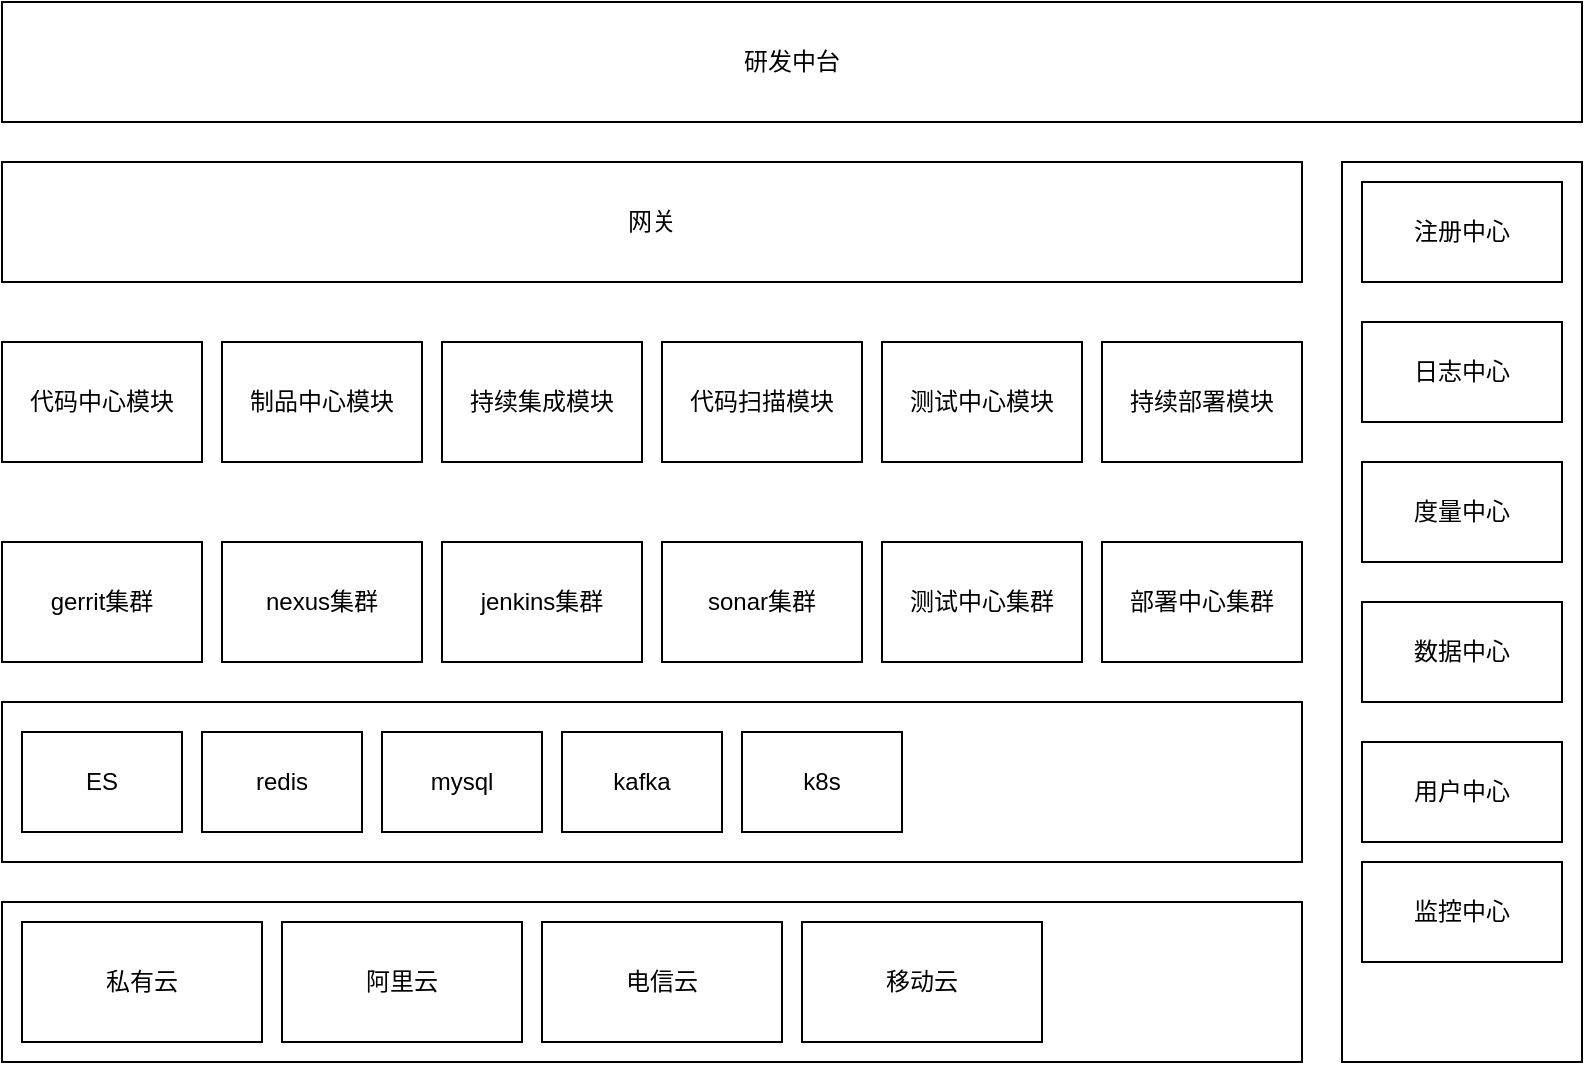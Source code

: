 <mxfile version="13.11.0" type="github">
  <diagram id="RYV5Dg4ML3ZZ4AlpleDK" name="Page-1">
    <mxGraphModel dx="946" dy="483" grid="1" gridSize="10" guides="1" tooltips="1" connect="1" arrows="1" fold="1" page="1" pageScale="1" pageWidth="827" pageHeight="1169" math="0" shadow="0">
      <root>
        <mxCell id="0" />
        <mxCell id="1" parent="0" />
        <mxCell id="wL_abTUQhFIqTPoKVArb-11" value="" style="rounded=0;whiteSpace=wrap;html=1;" vertex="1" parent="1">
          <mxGeometry x="740" y="170" width="120" height="450" as="geometry" />
        </mxCell>
        <mxCell id="wL_abTUQhFIqTPoKVArb-1" value="研发中台" style="rounded=0;whiteSpace=wrap;html=1;" vertex="1" parent="1">
          <mxGeometry x="70" y="90" width="790" height="60" as="geometry" />
        </mxCell>
        <mxCell id="wL_abTUQhFIqTPoKVArb-3" value="代码中心模块" style="rounded=0;whiteSpace=wrap;html=1;" vertex="1" parent="1">
          <mxGeometry x="70" y="260" width="100" height="60" as="geometry" />
        </mxCell>
        <mxCell id="wL_abTUQhFIqTPoKVArb-4" value="制品中心模块" style="rounded=0;whiteSpace=wrap;html=1;" vertex="1" parent="1">
          <mxGeometry x="180" y="260" width="100" height="60" as="geometry" />
        </mxCell>
        <mxCell id="wL_abTUQhFIqTPoKVArb-5" value="持续集成模块" style="rounded=0;whiteSpace=wrap;html=1;" vertex="1" parent="1">
          <mxGeometry x="290" y="260" width="100" height="60" as="geometry" />
        </mxCell>
        <mxCell id="wL_abTUQhFIqTPoKVArb-6" value="持续部署模块" style="rounded=0;whiteSpace=wrap;html=1;" vertex="1" parent="1">
          <mxGeometry x="620" y="260" width="100" height="60" as="geometry" />
        </mxCell>
        <mxCell id="wL_abTUQhFIqTPoKVArb-7" value="网关" style="rounded=0;whiteSpace=wrap;html=1;" vertex="1" parent="1">
          <mxGeometry x="70" y="170" width="650" height="60" as="geometry" />
        </mxCell>
        <mxCell id="wL_abTUQhFIqTPoKVArb-8" value="测试中心模块" style="rounded=0;whiteSpace=wrap;html=1;" vertex="1" parent="1">
          <mxGeometry x="510" y="260" width="100" height="60" as="geometry" />
        </mxCell>
        <mxCell id="wL_abTUQhFIqTPoKVArb-9" value="代码扫描模块" style="rounded=0;whiteSpace=wrap;html=1;" vertex="1" parent="1">
          <mxGeometry x="400" y="260" width="100" height="60" as="geometry" />
        </mxCell>
        <mxCell id="wL_abTUQhFIqTPoKVArb-10" value="注册中心" style="rounded=0;whiteSpace=wrap;html=1;" vertex="1" parent="1">
          <mxGeometry x="750" y="180" width="100" height="50" as="geometry" />
        </mxCell>
        <mxCell id="wL_abTUQhFIqTPoKVArb-12" value="" style="rounded=0;whiteSpace=wrap;html=1;" vertex="1" parent="1">
          <mxGeometry x="70" y="440" width="650" height="80" as="geometry" />
        </mxCell>
        <mxCell id="wL_abTUQhFIqTPoKVArb-13" value="ES" style="rounded=0;whiteSpace=wrap;html=1;" vertex="1" parent="1">
          <mxGeometry x="80" y="455" width="80" height="50" as="geometry" />
        </mxCell>
        <mxCell id="wL_abTUQhFIqTPoKVArb-14" value="redis" style="rounded=0;whiteSpace=wrap;html=1;" vertex="1" parent="1">
          <mxGeometry x="170" y="455" width="80" height="50" as="geometry" />
        </mxCell>
        <mxCell id="wL_abTUQhFIqTPoKVArb-15" value="mysql" style="rounded=0;whiteSpace=wrap;html=1;" vertex="1" parent="1">
          <mxGeometry x="260" y="455" width="80" height="50" as="geometry" />
        </mxCell>
        <mxCell id="wL_abTUQhFIqTPoKVArb-16" value="kafka" style="rounded=0;whiteSpace=wrap;html=1;" vertex="1" parent="1">
          <mxGeometry x="350" y="455" width="80" height="50" as="geometry" />
        </mxCell>
        <mxCell id="wL_abTUQhFIqTPoKVArb-17" value="k8s" style="rounded=0;whiteSpace=wrap;html=1;" vertex="1" parent="1">
          <mxGeometry x="440" y="455" width="80" height="50" as="geometry" />
        </mxCell>
        <mxCell id="wL_abTUQhFIqTPoKVArb-18" value="gerrit集群" style="rounded=0;whiteSpace=wrap;html=1;" vertex="1" parent="1">
          <mxGeometry x="70" y="360" width="100" height="60" as="geometry" />
        </mxCell>
        <mxCell id="wL_abTUQhFIqTPoKVArb-19" value="nexus集群" style="rounded=0;whiteSpace=wrap;html=1;" vertex="1" parent="1">
          <mxGeometry x="180" y="360" width="100" height="60" as="geometry" />
        </mxCell>
        <mxCell id="wL_abTUQhFIqTPoKVArb-20" value="jenkins集群" style="rounded=0;whiteSpace=wrap;html=1;" vertex="1" parent="1">
          <mxGeometry x="290" y="360" width="100" height="60" as="geometry" />
        </mxCell>
        <mxCell id="wL_abTUQhFIqTPoKVArb-21" value="sonar集群" style="rounded=0;whiteSpace=wrap;html=1;" vertex="1" parent="1">
          <mxGeometry x="400" y="360" width="100" height="60" as="geometry" />
        </mxCell>
        <mxCell id="wL_abTUQhFIqTPoKVArb-22" value="测试中心集群" style="rounded=0;whiteSpace=wrap;html=1;" vertex="1" parent="1">
          <mxGeometry x="510" y="360" width="100" height="60" as="geometry" />
        </mxCell>
        <mxCell id="wL_abTUQhFIqTPoKVArb-23" value="部署中心集群" style="rounded=0;whiteSpace=wrap;html=1;" vertex="1" parent="1">
          <mxGeometry x="620" y="360" width="100" height="60" as="geometry" />
        </mxCell>
        <mxCell id="wL_abTUQhFIqTPoKVArb-24" value="日志中心" style="rounded=0;whiteSpace=wrap;html=1;" vertex="1" parent="1">
          <mxGeometry x="750" y="250" width="100" height="50" as="geometry" />
        </mxCell>
        <mxCell id="wL_abTUQhFIqTPoKVArb-25" value="度量中心" style="rounded=0;whiteSpace=wrap;html=1;" vertex="1" parent="1">
          <mxGeometry x="750" y="320" width="100" height="50" as="geometry" />
        </mxCell>
        <mxCell id="wL_abTUQhFIqTPoKVArb-26" value="数据中心" style="rounded=0;whiteSpace=wrap;html=1;" vertex="1" parent="1">
          <mxGeometry x="750" y="390" width="100" height="50" as="geometry" />
        </mxCell>
        <mxCell id="wL_abTUQhFIqTPoKVArb-27" value="用户中心" style="rounded=0;whiteSpace=wrap;html=1;" vertex="1" parent="1">
          <mxGeometry x="750" y="460" width="100" height="50" as="geometry" />
        </mxCell>
        <mxCell id="wL_abTUQhFIqTPoKVArb-28" value="" style="rounded=0;whiteSpace=wrap;html=1;" vertex="1" parent="1">
          <mxGeometry x="70" y="540" width="650" height="80" as="geometry" />
        </mxCell>
        <mxCell id="wL_abTUQhFIqTPoKVArb-29" value="监控中心" style="rounded=0;whiteSpace=wrap;html=1;" vertex="1" parent="1">
          <mxGeometry x="750" y="520" width="100" height="50" as="geometry" />
        </mxCell>
        <mxCell id="wL_abTUQhFIqTPoKVArb-30" value="私有云" style="rounded=0;whiteSpace=wrap;html=1;" vertex="1" parent="1">
          <mxGeometry x="80" y="550" width="120" height="60" as="geometry" />
        </mxCell>
        <mxCell id="wL_abTUQhFIqTPoKVArb-31" value="阿里云" style="rounded=0;whiteSpace=wrap;html=1;" vertex="1" parent="1">
          <mxGeometry x="210" y="550" width="120" height="60" as="geometry" />
        </mxCell>
        <mxCell id="wL_abTUQhFIqTPoKVArb-32" value="电信云" style="rounded=0;whiteSpace=wrap;html=1;" vertex="1" parent="1">
          <mxGeometry x="340" y="550" width="120" height="60" as="geometry" />
        </mxCell>
        <mxCell id="wL_abTUQhFIqTPoKVArb-33" value="移动云" style="rounded=0;whiteSpace=wrap;html=1;" vertex="1" parent="1">
          <mxGeometry x="470" y="550" width="120" height="60" as="geometry" />
        </mxCell>
      </root>
    </mxGraphModel>
  </diagram>
</mxfile>
